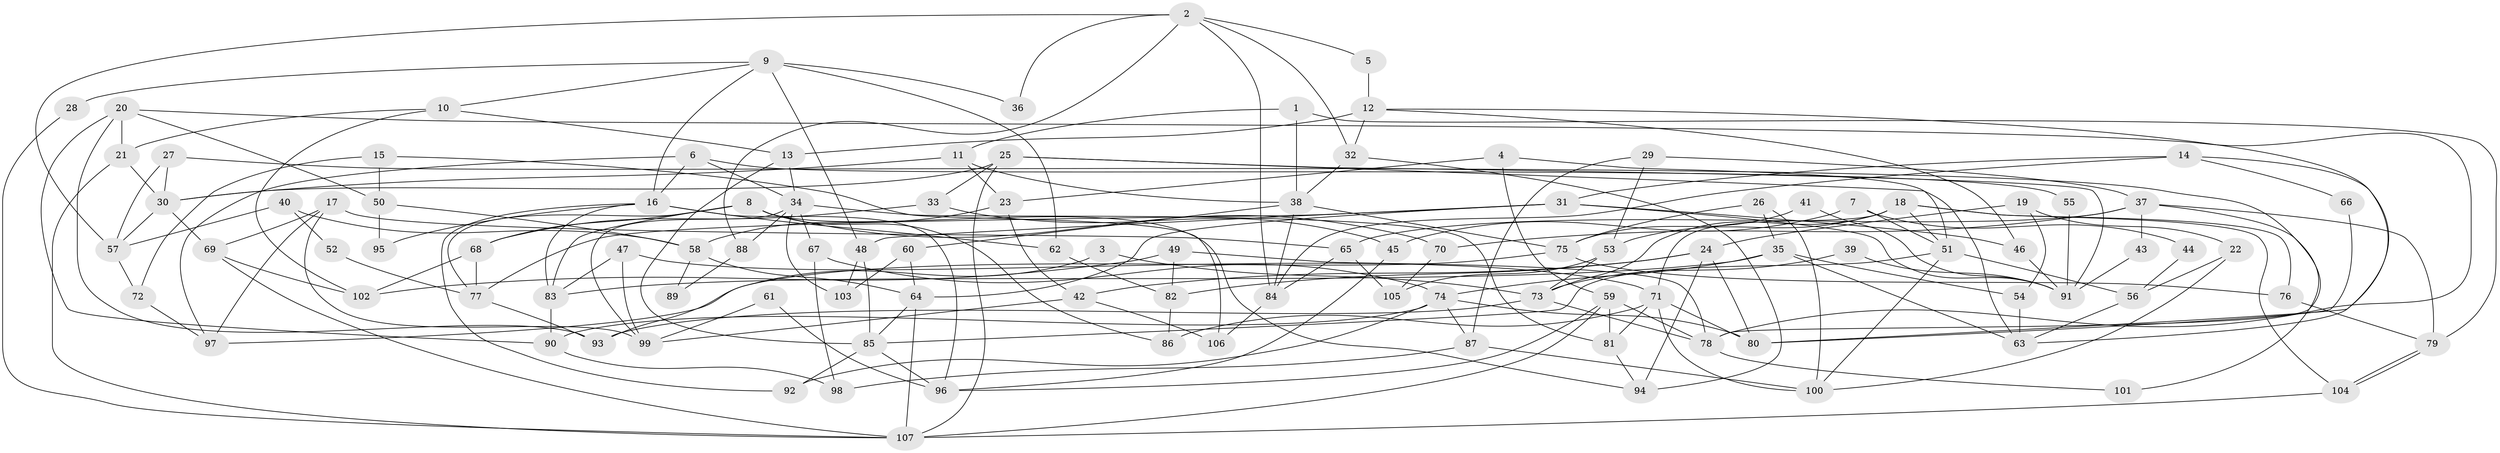 // coarse degree distribution, {8: 0.07692307692307693, 2: 0.1076923076923077, 5: 0.2, 6: 0.18461538461538463, 4: 0.2, 7: 0.12307692307692308, 3: 0.07692307692307693, 1: 0.015384615384615385, 9: 0.015384615384615385}
// Generated by graph-tools (version 1.1) at 2025/36/03/04/25 23:36:59]
// undirected, 107 vertices, 214 edges
graph export_dot {
  node [color=gray90,style=filled];
  1;
  2;
  3;
  4;
  5;
  6;
  7;
  8;
  9;
  10;
  11;
  12;
  13;
  14;
  15;
  16;
  17;
  18;
  19;
  20;
  21;
  22;
  23;
  24;
  25;
  26;
  27;
  28;
  29;
  30;
  31;
  32;
  33;
  34;
  35;
  36;
  37;
  38;
  39;
  40;
  41;
  42;
  43;
  44;
  45;
  46;
  47;
  48;
  49;
  50;
  51;
  52;
  53;
  54;
  55;
  56;
  57;
  58;
  59;
  60;
  61;
  62;
  63;
  64;
  65;
  66;
  67;
  68;
  69;
  70;
  71;
  72;
  73;
  74;
  75;
  76;
  77;
  78;
  79;
  80;
  81;
  82;
  83;
  84;
  85;
  86;
  87;
  88;
  89;
  90;
  91;
  92;
  93;
  94;
  95;
  96;
  97;
  98;
  99;
  100;
  101;
  102;
  103;
  104;
  105;
  106;
  107;
  1 -- 38;
  1 -- 79;
  1 -- 11;
  2 -- 57;
  2 -- 32;
  2 -- 5;
  2 -- 36;
  2 -- 84;
  2 -- 88;
  3 -- 93;
  3 -- 73;
  4 -- 51;
  4 -- 23;
  4 -- 59;
  5 -- 12;
  6 -- 34;
  6 -- 97;
  6 -- 16;
  6 -- 55;
  7 -- 45;
  7 -- 51;
  7 -- 44;
  8 -- 77;
  8 -- 83;
  8 -- 68;
  8 -- 70;
  8 -- 86;
  8 -- 94;
  9 -- 48;
  9 -- 16;
  9 -- 10;
  9 -- 28;
  9 -- 36;
  9 -- 62;
  10 -- 21;
  10 -- 13;
  10 -- 102;
  11 -- 30;
  11 -- 23;
  11 -- 38;
  12 -- 46;
  12 -- 80;
  12 -- 13;
  12 -- 32;
  13 -- 34;
  13 -- 85;
  14 -- 63;
  14 -- 31;
  14 -- 66;
  14 -- 84;
  15 -- 106;
  15 -- 72;
  15 -- 50;
  16 -- 62;
  16 -- 83;
  16 -- 92;
  16 -- 95;
  16 -- 96;
  17 -- 99;
  17 -- 69;
  17 -- 65;
  17 -- 97;
  18 -- 76;
  18 -- 53;
  18 -- 51;
  18 -- 71;
  18 -- 73;
  18 -- 104;
  19 -- 22;
  19 -- 54;
  19 -- 24;
  20 -- 90;
  20 -- 78;
  20 -- 21;
  20 -- 50;
  20 -- 93;
  21 -- 107;
  21 -- 30;
  22 -- 100;
  22 -- 56;
  23 -- 58;
  23 -- 42;
  24 -- 94;
  24 -- 42;
  24 -- 80;
  24 -- 82;
  25 -- 107;
  25 -- 30;
  25 -- 33;
  25 -- 63;
  25 -- 91;
  26 -- 35;
  26 -- 100;
  26 -- 75;
  27 -- 30;
  27 -- 78;
  27 -- 57;
  28 -- 107;
  29 -- 37;
  29 -- 87;
  29 -- 53;
  30 -- 69;
  30 -- 57;
  31 -- 64;
  31 -- 48;
  31 -- 46;
  31 -- 77;
  31 -- 91;
  32 -- 38;
  32 -- 94;
  33 -- 68;
  33 -- 45;
  34 -- 81;
  34 -- 67;
  34 -- 88;
  34 -- 99;
  34 -- 103;
  35 -- 74;
  35 -- 83;
  35 -- 54;
  35 -- 63;
  37 -- 65;
  37 -- 70;
  37 -- 43;
  37 -- 79;
  37 -- 101;
  38 -- 84;
  38 -- 60;
  38 -- 75;
  39 -- 91;
  39 -- 73;
  40 -- 57;
  40 -- 58;
  40 -- 52;
  41 -- 91;
  41 -- 75;
  42 -- 99;
  42 -- 106;
  43 -- 91;
  44 -- 56;
  45 -- 96;
  46 -- 91;
  47 -- 99;
  47 -- 71;
  47 -- 83;
  48 -- 85;
  48 -- 103;
  49 -- 82;
  49 -- 78;
  49 -- 102;
  50 -- 58;
  50 -- 95;
  51 -- 85;
  51 -- 56;
  51 -- 100;
  52 -- 77;
  53 -- 73;
  53 -- 105;
  54 -- 63;
  55 -- 91;
  56 -- 63;
  57 -- 72;
  58 -- 64;
  58 -- 89;
  59 -- 81;
  59 -- 78;
  59 -- 96;
  59 -- 107;
  60 -- 64;
  60 -- 103;
  61 -- 96;
  61 -- 99;
  62 -- 82;
  64 -- 85;
  64 -- 107;
  65 -- 84;
  65 -- 105;
  66 -- 80;
  67 -- 98;
  67 -- 74;
  68 -- 102;
  68 -- 77;
  69 -- 107;
  69 -- 102;
  70 -- 105;
  71 -- 80;
  71 -- 81;
  71 -- 86;
  71 -- 100;
  72 -- 97;
  73 -- 93;
  73 -- 78;
  74 -- 92;
  74 -- 80;
  74 -- 87;
  74 -- 90;
  75 -- 76;
  75 -- 97;
  76 -- 79;
  77 -- 93;
  78 -- 101;
  79 -- 104;
  79 -- 104;
  81 -- 94;
  82 -- 86;
  83 -- 90;
  84 -- 106;
  85 -- 96;
  85 -- 92;
  87 -- 100;
  87 -- 98;
  88 -- 89;
  90 -- 98;
  104 -- 107;
}
